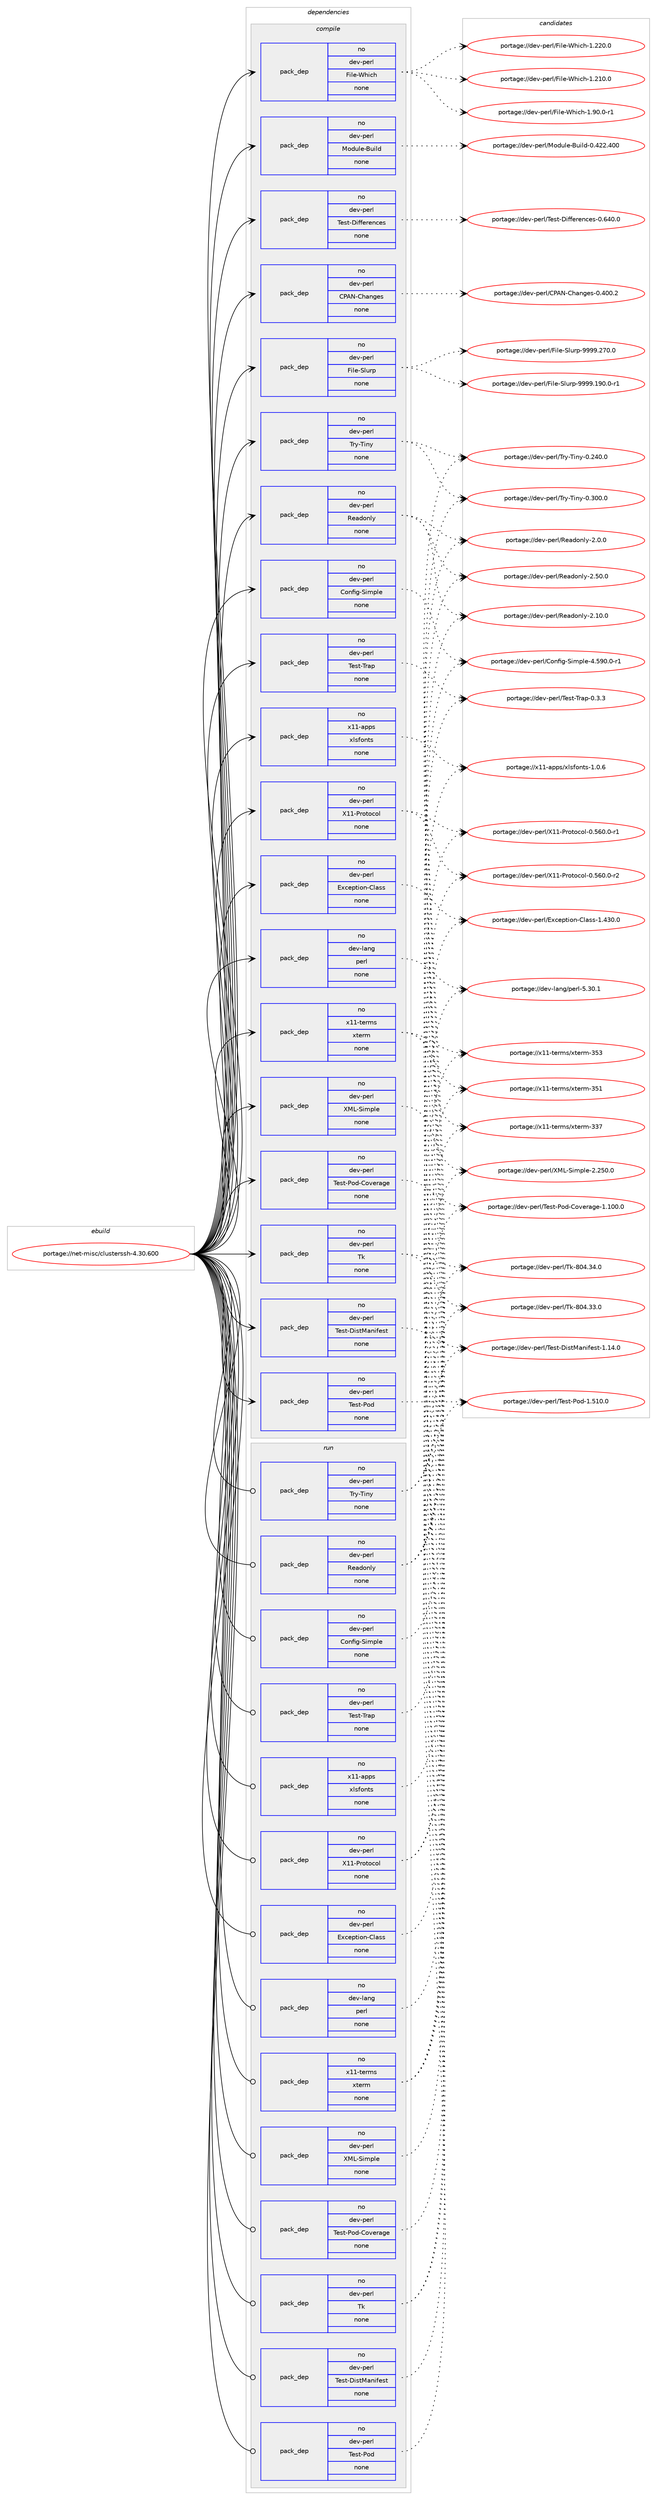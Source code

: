 digraph prolog {

# *************
# Graph options
# *************

newrank=true;
concentrate=true;
compound=true;
graph [rankdir=LR,fontname=Helvetica,fontsize=10,ranksep=1.5];#, ranksep=2.5, nodesep=0.2];
edge  [arrowhead=vee];
node  [fontname=Helvetica,fontsize=10];

# **********
# The ebuild
# **********

subgraph cluster_leftcol {
color=gray;
rank=same;
label=<<i>ebuild</i>>;
id [label="portage://net-misc/clusterssh-4.30.600", color=red, width=4, href="../net-misc/clusterssh-4.30.600.svg"];
}

# ****************
# The dependencies
# ****************

subgraph cluster_midcol {
color=gray;
label=<<i>dependencies</i>>;
subgraph cluster_compile {
fillcolor="#eeeeee";
style=filled;
label=<<i>compile</i>>;
subgraph pack81745 {
dependency107539 [label=<<TABLE BORDER="0" CELLBORDER="1" CELLSPACING="0" CELLPADDING="4" WIDTH="220"><TR><TD ROWSPAN="6" CELLPADDING="30">pack_dep</TD></TR><TR><TD WIDTH="110">no</TD></TR><TR><TD>dev-lang</TD></TR><TR><TD>perl</TD></TR><TR><TD>none</TD></TR><TR><TD></TD></TR></TABLE>>, shape=none, color=blue];
}
id:e -> dependency107539:w [weight=20,style="solid",arrowhead="vee"];
subgraph pack81746 {
dependency107540 [label=<<TABLE BORDER="0" CELLBORDER="1" CELLSPACING="0" CELLPADDING="4" WIDTH="220"><TR><TD ROWSPAN="6" CELLPADDING="30">pack_dep</TD></TR><TR><TD WIDTH="110">no</TD></TR><TR><TD>dev-perl</TD></TR><TR><TD>CPAN-Changes</TD></TR><TR><TD>none</TD></TR><TR><TD></TD></TR></TABLE>>, shape=none, color=blue];
}
id:e -> dependency107540:w [weight=20,style="solid",arrowhead="vee"];
subgraph pack81747 {
dependency107541 [label=<<TABLE BORDER="0" CELLBORDER="1" CELLSPACING="0" CELLPADDING="4" WIDTH="220"><TR><TD ROWSPAN="6" CELLPADDING="30">pack_dep</TD></TR><TR><TD WIDTH="110">no</TD></TR><TR><TD>dev-perl</TD></TR><TR><TD>Config-Simple</TD></TR><TR><TD>none</TD></TR><TR><TD></TD></TR></TABLE>>, shape=none, color=blue];
}
id:e -> dependency107541:w [weight=20,style="solid",arrowhead="vee"];
subgraph pack81748 {
dependency107542 [label=<<TABLE BORDER="0" CELLBORDER="1" CELLSPACING="0" CELLPADDING="4" WIDTH="220"><TR><TD ROWSPAN="6" CELLPADDING="30">pack_dep</TD></TR><TR><TD WIDTH="110">no</TD></TR><TR><TD>dev-perl</TD></TR><TR><TD>Exception-Class</TD></TR><TR><TD>none</TD></TR><TR><TD></TD></TR></TABLE>>, shape=none, color=blue];
}
id:e -> dependency107542:w [weight=20,style="solid",arrowhead="vee"];
subgraph pack81749 {
dependency107543 [label=<<TABLE BORDER="0" CELLBORDER="1" CELLSPACING="0" CELLPADDING="4" WIDTH="220"><TR><TD ROWSPAN="6" CELLPADDING="30">pack_dep</TD></TR><TR><TD WIDTH="110">no</TD></TR><TR><TD>dev-perl</TD></TR><TR><TD>File-Slurp</TD></TR><TR><TD>none</TD></TR><TR><TD></TD></TR></TABLE>>, shape=none, color=blue];
}
id:e -> dependency107543:w [weight=20,style="solid",arrowhead="vee"];
subgraph pack81750 {
dependency107544 [label=<<TABLE BORDER="0" CELLBORDER="1" CELLSPACING="0" CELLPADDING="4" WIDTH="220"><TR><TD ROWSPAN="6" CELLPADDING="30">pack_dep</TD></TR><TR><TD WIDTH="110">no</TD></TR><TR><TD>dev-perl</TD></TR><TR><TD>File-Which</TD></TR><TR><TD>none</TD></TR><TR><TD></TD></TR></TABLE>>, shape=none, color=blue];
}
id:e -> dependency107544:w [weight=20,style="solid",arrowhead="vee"];
subgraph pack81751 {
dependency107545 [label=<<TABLE BORDER="0" CELLBORDER="1" CELLSPACING="0" CELLPADDING="4" WIDTH="220"><TR><TD ROWSPAN="6" CELLPADDING="30">pack_dep</TD></TR><TR><TD WIDTH="110">no</TD></TR><TR><TD>dev-perl</TD></TR><TR><TD>Module-Build</TD></TR><TR><TD>none</TD></TR><TR><TD></TD></TR></TABLE>>, shape=none, color=blue];
}
id:e -> dependency107545:w [weight=20,style="solid",arrowhead="vee"];
subgraph pack81752 {
dependency107546 [label=<<TABLE BORDER="0" CELLBORDER="1" CELLSPACING="0" CELLPADDING="4" WIDTH="220"><TR><TD ROWSPAN="6" CELLPADDING="30">pack_dep</TD></TR><TR><TD WIDTH="110">no</TD></TR><TR><TD>dev-perl</TD></TR><TR><TD>Readonly</TD></TR><TR><TD>none</TD></TR><TR><TD></TD></TR></TABLE>>, shape=none, color=blue];
}
id:e -> dependency107546:w [weight=20,style="solid",arrowhead="vee"];
subgraph pack81753 {
dependency107547 [label=<<TABLE BORDER="0" CELLBORDER="1" CELLSPACING="0" CELLPADDING="4" WIDTH="220"><TR><TD ROWSPAN="6" CELLPADDING="30">pack_dep</TD></TR><TR><TD WIDTH="110">no</TD></TR><TR><TD>dev-perl</TD></TR><TR><TD>Test-Differences</TD></TR><TR><TD>none</TD></TR><TR><TD></TD></TR></TABLE>>, shape=none, color=blue];
}
id:e -> dependency107547:w [weight=20,style="solid",arrowhead="vee"];
subgraph pack81754 {
dependency107548 [label=<<TABLE BORDER="0" CELLBORDER="1" CELLSPACING="0" CELLPADDING="4" WIDTH="220"><TR><TD ROWSPAN="6" CELLPADDING="30">pack_dep</TD></TR><TR><TD WIDTH="110">no</TD></TR><TR><TD>dev-perl</TD></TR><TR><TD>Test-DistManifest</TD></TR><TR><TD>none</TD></TR><TR><TD></TD></TR></TABLE>>, shape=none, color=blue];
}
id:e -> dependency107548:w [weight=20,style="solid",arrowhead="vee"];
subgraph pack81755 {
dependency107549 [label=<<TABLE BORDER="0" CELLBORDER="1" CELLSPACING="0" CELLPADDING="4" WIDTH="220"><TR><TD ROWSPAN="6" CELLPADDING="30">pack_dep</TD></TR><TR><TD WIDTH="110">no</TD></TR><TR><TD>dev-perl</TD></TR><TR><TD>Test-Pod</TD></TR><TR><TD>none</TD></TR><TR><TD></TD></TR></TABLE>>, shape=none, color=blue];
}
id:e -> dependency107549:w [weight=20,style="solid",arrowhead="vee"];
subgraph pack81756 {
dependency107550 [label=<<TABLE BORDER="0" CELLBORDER="1" CELLSPACING="0" CELLPADDING="4" WIDTH="220"><TR><TD ROWSPAN="6" CELLPADDING="30">pack_dep</TD></TR><TR><TD WIDTH="110">no</TD></TR><TR><TD>dev-perl</TD></TR><TR><TD>Test-Pod-Coverage</TD></TR><TR><TD>none</TD></TR><TR><TD></TD></TR></TABLE>>, shape=none, color=blue];
}
id:e -> dependency107550:w [weight=20,style="solid",arrowhead="vee"];
subgraph pack81757 {
dependency107551 [label=<<TABLE BORDER="0" CELLBORDER="1" CELLSPACING="0" CELLPADDING="4" WIDTH="220"><TR><TD ROWSPAN="6" CELLPADDING="30">pack_dep</TD></TR><TR><TD WIDTH="110">no</TD></TR><TR><TD>dev-perl</TD></TR><TR><TD>Test-Trap</TD></TR><TR><TD>none</TD></TR><TR><TD></TD></TR></TABLE>>, shape=none, color=blue];
}
id:e -> dependency107551:w [weight=20,style="solid",arrowhead="vee"];
subgraph pack81758 {
dependency107552 [label=<<TABLE BORDER="0" CELLBORDER="1" CELLSPACING="0" CELLPADDING="4" WIDTH="220"><TR><TD ROWSPAN="6" CELLPADDING="30">pack_dep</TD></TR><TR><TD WIDTH="110">no</TD></TR><TR><TD>dev-perl</TD></TR><TR><TD>Tk</TD></TR><TR><TD>none</TD></TR><TR><TD></TD></TR></TABLE>>, shape=none, color=blue];
}
id:e -> dependency107552:w [weight=20,style="solid",arrowhead="vee"];
subgraph pack81759 {
dependency107553 [label=<<TABLE BORDER="0" CELLBORDER="1" CELLSPACING="0" CELLPADDING="4" WIDTH="220"><TR><TD ROWSPAN="6" CELLPADDING="30">pack_dep</TD></TR><TR><TD WIDTH="110">no</TD></TR><TR><TD>dev-perl</TD></TR><TR><TD>Try-Tiny</TD></TR><TR><TD>none</TD></TR><TR><TD></TD></TR></TABLE>>, shape=none, color=blue];
}
id:e -> dependency107553:w [weight=20,style="solid",arrowhead="vee"];
subgraph pack81760 {
dependency107554 [label=<<TABLE BORDER="0" CELLBORDER="1" CELLSPACING="0" CELLPADDING="4" WIDTH="220"><TR><TD ROWSPAN="6" CELLPADDING="30">pack_dep</TD></TR><TR><TD WIDTH="110">no</TD></TR><TR><TD>dev-perl</TD></TR><TR><TD>X11-Protocol</TD></TR><TR><TD>none</TD></TR><TR><TD></TD></TR></TABLE>>, shape=none, color=blue];
}
id:e -> dependency107554:w [weight=20,style="solid",arrowhead="vee"];
subgraph pack81761 {
dependency107555 [label=<<TABLE BORDER="0" CELLBORDER="1" CELLSPACING="0" CELLPADDING="4" WIDTH="220"><TR><TD ROWSPAN="6" CELLPADDING="30">pack_dep</TD></TR><TR><TD WIDTH="110">no</TD></TR><TR><TD>dev-perl</TD></TR><TR><TD>XML-Simple</TD></TR><TR><TD>none</TD></TR><TR><TD></TD></TR></TABLE>>, shape=none, color=blue];
}
id:e -> dependency107555:w [weight=20,style="solid",arrowhead="vee"];
subgraph pack81762 {
dependency107556 [label=<<TABLE BORDER="0" CELLBORDER="1" CELLSPACING="0" CELLPADDING="4" WIDTH="220"><TR><TD ROWSPAN="6" CELLPADDING="30">pack_dep</TD></TR><TR><TD WIDTH="110">no</TD></TR><TR><TD>x11-apps</TD></TR><TR><TD>xlsfonts</TD></TR><TR><TD>none</TD></TR><TR><TD></TD></TR></TABLE>>, shape=none, color=blue];
}
id:e -> dependency107556:w [weight=20,style="solid",arrowhead="vee"];
subgraph pack81763 {
dependency107557 [label=<<TABLE BORDER="0" CELLBORDER="1" CELLSPACING="0" CELLPADDING="4" WIDTH="220"><TR><TD ROWSPAN="6" CELLPADDING="30">pack_dep</TD></TR><TR><TD WIDTH="110">no</TD></TR><TR><TD>x11-terms</TD></TR><TR><TD>xterm</TD></TR><TR><TD>none</TD></TR><TR><TD></TD></TR></TABLE>>, shape=none, color=blue];
}
id:e -> dependency107557:w [weight=20,style="solid",arrowhead="vee"];
}
subgraph cluster_compileandrun {
fillcolor="#eeeeee";
style=filled;
label=<<i>compile and run</i>>;
}
subgraph cluster_run {
fillcolor="#eeeeee";
style=filled;
label=<<i>run</i>>;
subgraph pack81764 {
dependency107558 [label=<<TABLE BORDER="0" CELLBORDER="1" CELLSPACING="0" CELLPADDING="4" WIDTH="220"><TR><TD ROWSPAN="6" CELLPADDING="30">pack_dep</TD></TR><TR><TD WIDTH="110">no</TD></TR><TR><TD>dev-lang</TD></TR><TR><TD>perl</TD></TR><TR><TD>none</TD></TR><TR><TD></TD></TR></TABLE>>, shape=none, color=blue];
}
id:e -> dependency107558:w [weight=20,style="solid",arrowhead="odot"];
subgraph pack81765 {
dependency107559 [label=<<TABLE BORDER="0" CELLBORDER="1" CELLSPACING="0" CELLPADDING="4" WIDTH="220"><TR><TD ROWSPAN="6" CELLPADDING="30">pack_dep</TD></TR><TR><TD WIDTH="110">no</TD></TR><TR><TD>dev-perl</TD></TR><TR><TD>Config-Simple</TD></TR><TR><TD>none</TD></TR><TR><TD></TD></TR></TABLE>>, shape=none, color=blue];
}
id:e -> dependency107559:w [weight=20,style="solid",arrowhead="odot"];
subgraph pack81766 {
dependency107560 [label=<<TABLE BORDER="0" CELLBORDER="1" CELLSPACING="0" CELLPADDING="4" WIDTH="220"><TR><TD ROWSPAN="6" CELLPADDING="30">pack_dep</TD></TR><TR><TD WIDTH="110">no</TD></TR><TR><TD>dev-perl</TD></TR><TR><TD>Exception-Class</TD></TR><TR><TD>none</TD></TR><TR><TD></TD></TR></TABLE>>, shape=none, color=blue];
}
id:e -> dependency107560:w [weight=20,style="solid",arrowhead="odot"];
subgraph pack81767 {
dependency107561 [label=<<TABLE BORDER="0" CELLBORDER="1" CELLSPACING="0" CELLPADDING="4" WIDTH="220"><TR><TD ROWSPAN="6" CELLPADDING="30">pack_dep</TD></TR><TR><TD WIDTH="110">no</TD></TR><TR><TD>dev-perl</TD></TR><TR><TD>Readonly</TD></TR><TR><TD>none</TD></TR><TR><TD></TD></TR></TABLE>>, shape=none, color=blue];
}
id:e -> dependency107561:w [weight=20,style="solid",arrowhead="odot"];
subgraph pack81768 {
dependency107562 [label=<<TABLE BORDER="0" CELLBORDER="1" CELLSPACING="0" CELLPADDING="4" WIDTH="220"><TR><TD ROWSPAN="6" CELLPADDING="30">pack_dep</TD></TR><TR><TD WIDTH="110">no</TD></TR><TR><TD>dev-perl</TD></TR><TR><TD>Test-DistManifest</TD></TR><TR><TD>none</TD></TR><TR><TD></TD></TR></TABLE>>, shape=none, color=blue];
}
id:e -> dependency107562:w [weight=20,style="solid",arrowhead="odot"];
subgraph pack81769 {
dependency107563 [label=<<TABLE BORDER="0" CELLBORDER="1" CELLSPACING="0" CELLPADDING="4" WIDTH="220"><TR><TD ROWSPAN="6" CELLPADDING="30">pack_dep</TD></TR><TR><TD WIDTH="110">no</TD></TR><TR><TD>dev-perl</TD></TR><TR><TD>Test-Pod</TD></TR><TR><TD>none</TD></TR><TR><TD></TD></TR></TABLE>>, shape=none, color=blue];
}
id:e -> dependency107563:w [weight=20,style="solid",arrowhead="odot"];
subgraph pack81770 {
dependency107564 [label=<<TABLE BORDER="0" CELLBORDER="1" CELLSPACING="0" CELLPADDING="4" WIDTH="220"><TR><TD ROWSPAN="6" CELLPADDING="30">pack_dep</TD></TR><TR><TD WIDTH="110">no</TD></TR><TR><TD>dev-perl</TD></TR><TR><TD>Test-Pod-Coverage</TD></TR><TR><TD>none</TD></TR><TR><TD></TD></TR></TABLE>>, shape=none, color=blue];
}
id:e -> dependency107564:w [weight=20,style="solid",arrowhead="odot"];
subgraph pack81771 {
dependency107565 [label=<<TABLE BORDER="0" CELLBORDER="1" CELLSPACING="0" CELLPADDING="4" WIDTH="220"><TR><TD ROWSPAN="6" CELLPADDING="30">pack_dep</TD></TR><TR><TD WIDTH="110">no</TD></TR><TR><TD>dev-perl</TD></TR><TR><TD>Test-Trap</TD></TR><TR><TD>none</TD></TR><TR><TD></TD></TR></TABLE>>, shape=none, color=blue];
}
id:e -> dependency107565:w [weight=20,style="solid",arrowhead="odot"];
subgraph pack81772 {
dependency107566 [label=<<TABLE BORDER="0" CELLBORDER="1" CELLSPACING="0" CELLPADDING="4" WIDTH="220"><TR><TD ROWSPAN="6" CELLPADDING="30">pack_dep</TD></TR><TR><TD WIDTH="110">no</TD></TR><TR><TD>dev-perl</TD></TR><TR><TD>Tk</TD></TR><TR><TD>none</TD></TR><TR><TD></TD></TR></TABLE>>, shape=none, color=blue];
}
id:e -> dependency107566:w [weight=20,style="solid",arrowhead="odot"];
subgraph pack81773 {
dependency107567 [label=<<TABLE BORDER="0" CELLBORDER="1" CELLSPACING="0" CELLPADDING="4" WIDTH="220"><TR><TD ROWSPAN="6" CELLPADDING="30">pack_dep</TD></TR><TR><TD WIDTH="110">no</TD></TR><TR><TD>dev-perl</TD></TR><TR><TD>Try-Tiny</TD></TR><TR><TD>none</TD></TR><TR><TD></TD></TR></TABLE>>, shape=none, color=blue];
}
id:e -> dependency107567:w [weight=20,style="solid",arrowhead="odot"];
subgraph pack81774 {
dependency107568 [label=<<TABLE BORDER="0" CELLBORDER="1" CELLSPACING="0" CELLPADDING="4" WIDTH="220"><TR><TD ROWSPAN="6" CELLPADDING="30">pack_dep</TD></TR><TR><TD WIDTH="110">no</TD></TR><TR><TD>dev-perl</TD></TR><TR><TD>X11-Protocol</TD></TR><TR><TD>none</TD></TR><TR><TD></TD></TR></TABLE>>, shape=none, color=blue];
}
id:e -> dependency107568:w [weight=20,style="solid",arrowhead="odot"];
subgraph pack81775 {
dependency107569 [label=<<TABLE BORDER="0" CELLBORDER="1" CELLSPACING="0" CELLPADDING="4" WIDTH="220"><TR><TD ROWSPAN="6" CELLPADDING="30">pack_dep</TD></TR><TR><TD WIDTH="110">no</TD></TR><TR><TD>dev-perl</TD></TR><TR><TD>XML-Simple</TD></TR><TR><TD>none</TD></TR><TR><TD></TD></TR></TABLE>>, shape=none, color=blue];
}
id:e -> dependency107569:w [weight=20,style="solid",arrowhead="odot"];
subgraph pack81776 {
dependency107570 [label=<<TABLE BORDER="0" CELLBORDER="1" CELLSPACING="0" CELLPADDING="4" WIDTH="220"><TR><TD ROWSPAN="6" CELLPADDING="30">pack_dep</TD></TR><TR><TD WIDTH="110">no</TD></TR><TR><TD>x11-apps</TD></TR><TR><TD>xlsfonts</TD></TR><TR><TD>none</TD></TR><TR><TD></TD></TR></TABLE>>, shape=none, color=blue];
}
id:e -> dependency107570:w [weight=20,style="solid",arrowhead="odot"];
subgraph pack81777 {
dependency107571 [label=<<TABLE BORDER="0" CELLBORDER="1" CELLSPACING="0" CELLPADDING="4" WIDTH="220"><TR><TD ROWSPAN="6" CELLPADDING="30">pack_dep</TD></TR><TR><TD WIDTH="110">no</TD></TR><TR><TD>x11-terms</TD></TR><TR><TD>xterm</TD></TR><TR><TD>none</TD></TR><TR><TD></TD></TR></TABLE>>, shape=none, color=blue];
}
id:e -> dependency107571:w [weight=20,style="solid",arrowhead="odot"];
}
}

# **************
# The candidates
# **************

subgraph cluster_choices {
rank=same;
color=gray;
label=<<i>candidates</i>>;

subgraph choice81745 {
color=black;
nodesep=1;
choice10010111845108971101034711210111410845534651484649 [label="portage://dev-lang/perl-5.30.1", color=red, width=4,href="../dev-lang/perl-5.30.1.svg"];
dependency107539:e -> choice10010111845108971101034711210111410845534651484649:w [style=dotted,weight="100"];
}
subgraph choice81746 {
color=black;
nodesep=1;
choice1001011184511210111410847678065784567104971101031011154548465248484650 [label="portage://dev-perl/CPAN-Changes-0.400.2", color=red, width=4,href="../dev-perl/CPAN-Changes-0.400.2.svg"];
dependency107540:e -> choice1001011184511210111410847678065784567104971101031011154548465248484650:w [style=dotted,weight="100"];
}
subgraph choice81747 {
color=black;
nodesep=1;
choice100101118451121011141084767111110102105103458310510911210810145524653574846484511449 [label="portage://dev-perl/Config-Simple-4.590.0-r1", color=red, width=4,href="../dev-perl/Config-Simple-4.590.0-r1.svg"];
dependency107541:e -> choice100101118451121011141084767111110102105103458310510911210810145524653574846484511449:w [style=dotted,weight="100"];
}
subgraph choice81748 {
color=black;
nodesep=1;
choice100101118451121011141084769120991011121161051111104567108971151154549465251484648 [label="portage://dev-perl/Exception-Class-1.430.0", color=red, width=4,href="../dev-perl/Exception-Class-1.430.0.svg"];
dependency107542:e -> choice100101118451121011141084769120991011121161051111104567108971151154549465251484648:w [style=dotted,weight="100"];
}
subgraph choice81749 {
color=black;
nodesep=1;
choice10010111845112101114108477010510810145831081171141124557575757465055484648 [label="portage://dev-perl/File-Slurp-9999.270.0", color=red, width=4,href="../dev-perl/File-Slurp-9999.270.0.svg"];
choice100101118451121011141084770105108101458310811711411245575757574649574846484511449 [label="portage://dev-perl/File-Slurp-9999.190.0-r1", color=red, width=4,href="../dev-perl/File-Slurp-9999.190.0-r1.svg"];
dependency107543:e -> choice10010111845112101114108477010510810145831081171141124557575757465055484648:w [style=dotted,weight="100"];
dependency107543:e -> choice100101118451121011141084770105108101458310811711411245575757574649574846484511449:w [style=dotted,weight="100"];
}
subgraph choice81750 {
color=black;
nodesep=1;
choice100101118451121011141084770105108101458710410599104454946574846484511449 [label="portage://dev-perl/File-Which-1.90.0-r1", color=red, width=4,href="../dev-perl/File-Which-1.90.0-r1.svg"];
choice1001011184511210111410847701051081014587104105991044549465050484648 [label="portage://dev-perl/File-Which-1.220.0", color=red, width=4,href="../dev-perl/File-Which-1.220.0.svg"];
choice1001011184511210111410847701051081014587104105991044549465049484648 [label="portage://dev-perl/File-Which-1.210.0", color=red, width=4,href="../dev-perl/File-Which-1.210.0.svg"];
dependency107544:e -> choice100101118451121011141084770105108101458710410599104454946574846484511449:w [style=dotted,weight="100"];
dependency107544:e -> choice1001011184511210111410847701051081014587104105991044549465050484648:w [style=dotted,weight="100"];
dependency107544:e -> choice1001011184511210111410847701051081014587104105991044549465049484648:w [style=dotted,weight="100"];
}
subgraph choice81751 {
color=black;
nodesep=1;
choice100101118451121011141084777111100117108101456611710510810045484652505046524848 [label="portage://dev-perl/Module-Build-0.422.400", color=red, width=4,href="../dev-perl/Module-Build-0.422.400.svg"];
dependency107545:e -> choice100101118451121011141084777111100117108101456611710510810045484652505046524848:w [style=dotted,weight="100"];
}
subgraph choice81752 {
color=black;
nodesep=1;
choice1001011184511210111410847821019710011111010812145504653484648 [label="portage://dev-perl/Readonly-2.50.0", color=red, width=4,href="../dev-perl/Readonly-2.50.0.svg"];
choice1001011184511210111410847821019710011111010812145504649484648 [label="portage://dev-perl/Readonly-2.10.0", color=red, width=4,href="../dev-perl/Readonly-2.10.0.svg"];
choice10010111845112101114108478210197100111110108121455046484648 [label="portage://dev-perl/Readonly-2.0.0", color=red, width=4,href="../dev-perl/Readonly-2.0.0.svg"];
dependency107546:e -> choice1001011184511210111410847821019710011111010812145504653484648:w [style=dotted,weight="100"];
dependency107546:e -> choice1001011184511210111410847821019710011111010812145504649484648:w [style=dotted,weight="100"];
dependency107546:e -> choice10010111845112101114108478210197100111110108121455046484648:w [style=dotted,weight="100"];
}
subgraph choice81753 {
color=black;
nodesep=1;
choice1001011184511210111410847841011151164568105102102101114101110991011154548465452484648 [label="portage://dev-perl/Test-Differences-0.640.0", color=red, width=4,href="../dev-perl/Test-Differences-0.640.0.svg"];
dependency107547:e -> choice1001011184511210111410847841011151164568105102102101114101110991011154548465452484648:w [style=dotted,weight="100"];
}
subgraph choice81754 {
color=black;
nodesep=1;
choice1001011184511210111410847841011151164568105115116779711010510210111511645494649524648 [label="portage://dev-perl/Test-DistManifest-1.14.0", color=red, width=4,href="../dev-perl/Test-DistManifest-1.14.0.svg"];
dependency107548:e -> choice1001011184511210111410847841011151164568105115116779711010510210111511645494649524648:w [style=dotted,weight="100"];
}
subgraph choice81755 {
color=black;
nodesep=1;
choice10010111845112101114108478410111511645801111004549465349484648 [label="portage://dev-perl/Test-Pod-1.510.0", color=red, width=4,href="../dev-perl/Test-Pod-1.510.0.svg"];
dependency107549:e -> choice10010111845112101114108478410111511645801111004549465349484648:w [style=dotted,weight="100"];
}
subgraph choice81756 {
color=black;
nodesep=1;
choice10010111845112101114108478410111511645801111004567111118101114971031014549464948484648 [label="portage://dev-perl/Test-Pod-Coverage-1.100.0", color=red, width=4,href="../dev-perl/Test-Pod-Coverage-1.100.0.svg"];
dependency107550:e -> choice10010111845112101114108478410111511645801111004567111118101114971031014549464948484648:w [style=dotted,weight="100"];
}
subgraph choice81757 {
color=black;
nodesep=1;
choice100101118451121011141084784101115116458411497112454846514651 [label="portage://dev-perl/Test-Trap-0.3.3", color=red, width=4,href="../dev-perl/Test-Trap-0.3.3.svg"];
dependency107551:e -> choice100101118451121011141084784101115116458411497112454846514651:w [style=dotted,weight="100"];
}
subgraph choice81758 {
color=black;
nodesep=1;
choice100101118451121011141084784107455648524651524648 [label="portage://dev-perl/Tk-804.34.0", color=red, width=4,href="../dev-perl/Tk-804.34.0.svg"];
choice100101118451121011141084784107455648524651514648 [label="portage://dev-perl/Tk-804.33.0", color=red, width=4,href="../dev-perl/Tk-804.33.0.svg"];
dependency107552:e -> choice100101118451121011141084784107455648524651524648:w [style=dotted,weight="100"];
dependency107552:e -> choice100101118451121011141084784107455648524651514648:w [style=dotted,weight="100"];
}
subgraph choice81759 {
color=black;
nodesep=1;
choice10010111845112101114108478411412145841051101214548465148484648 [label="portage://dev-perl/Try-Tiny-0.300.0", color=red, width=4,href="../dev-perl/Try-Tiny-0.300.0.svg"];
choice10010111845112101114108478411412145841051101214548465052484648 [label="portage://dev-perl/Try-Tiny-0.240.0", color=red, width=4,href="../dev-perl/Try-Tiny-0.240.0.svg"];
dependency107553:e -> choice10010111845112101114108478411412145841051101214548465148484648:w [style=dotted,weight="100"];
dependency107553:e -> choice10010111845112101114108478411412145841051101214548465052484648:w [style=dotted,weight="100"];
}
subgraph choice81760 {
color=black;
nodesep=1;
choice100101118451121011141084788494945801141111161119911110845484653544846484511450 [label="portage://dev-perl/X11-Protocol-0.560.0-r2", color=red, width=4,href="../dev-perl/X11-Protocol-0.560.0-r2.svg"];
choice100101118451121011141084788494945801141111161119911110845484653544846484511449 [label="portage://dev-perl/X11-Protocol-0.560.0-r1", color=red, width=4,href="../dev-perl/X11-Protocol-0.560.0-r1.svg"];
dependency107554:e -> choice100101118451121011141084788494945801141111161119911110845484653544846484511450:w [style=dotted,weight="100"];
dependency107554:e -> choice100101118451121011141084788494945801141111161119911110845484653544846484511449:w [style=dotted,weight="100"];
}
subgraph choice81761 {
color=black;
nodesep=1;
choice100101118451121011141084788777645831051091121081014550465053484648 [label="portage://dev-perl/XML-Simple-2.250.0", color=red, width=4,href="../dev-perl/XML-Simple-2.250.0.svg"];
dependency107555:e -> choice100101118451121011141084788777645831051091121081014550465053484648:w [style=dotted,weight="100"];
}
subgraph choice81762 {
color=black;
nodesep=1;
choice1204949459711211211547120108115102111110116115454946484654 [label="portage://x11-apps/xlsfonts-1.0.6", color=red, width=4,href="../x11-apps/xlsfonts-1.0.6.svg"];
dependency107556:e -> choice1204949459711211211547120108115102111110116115454946484654:w [style=dotted,weight="100"];
}
subgraph choice81763 {
color=black;
nodesep=1;
choice1204949451161011141091154712011610111410945515351 [label="portage://x11-terms/xterm-353", color=red, width=4,href="../x11-terms/xterm-353.svg"];
choice1204949451161011141091154712011610111410945515349 [label="portage://x11-terms/xterm-351", color=red, width=4,href="../x11-terms/xterm-351.svg"];
choice1204949451161011141091154712011610111410945515155 [label="portage://x11-terms/xterm-337", color=red, width=4,href="../x11-terms/xterm-337.svg"];
dependency107557:e -> choice1204949451161011141091154712011610111410945515351:w [style=dotted,weight="100"];
dependency107557:e -> choice1204949451161011141091154712011610111410945515349:w [style=dotted,weight="100"];
dependency107557:e -> choice1204949451161011141091154712011610111410945515155:w [style=dotted,weight="100"];
}
subgraph choice81764 {
color=black;
nodesep=1;
choice10010111845108971101034711210111410845534651484649 [label="portage://dev-lang/perl-5.30.1", color=red, width=4,href="../dev-lang/perl-5.30.1.svg"];
dependency107558:e -> choice10010111845108971101034711210111410845534651484649:w [style=dotted,weight="100"];
}
subgraph choice81765 {
color=black;
nodesep=1;
choice100101118451121011141084767111110102105103458310510911210810145524653574846484511449 [label="portage://dev-perl/Config-Simple-4.590.0-r1", color=red, width=4,href="../dev-perl/Config-Simple-4.590.0-r1.svg"];
dependency107559:e -> choice100101118451121011141084767111110102105103458310510911210810145524653574846484511449:w [style=dotted,weight="100"];
}
subgraph choice81766 {
color=black;
nodesep=1;
choice100101118451121011141084769120991011121161051111104567108971151154549465251484648 [label="portage://dev-perl/Exception-Class-1.430.0", color=red, width=4,href="../dev-perl/Exception-Class-1.430.0.svg"];
dependency107560:e -> choice100101118451121011141084769120991011121161051111104567108971151154549465251484648:w [style=dotted,weight="100"];
}
subgraph choice81767 {
color=black;
nodesep=1;
choice1001011184511210111410847821019710011111010812145504653484648 [label="portage://dev-perl/Readonly-2.50.0", color=red, width=4,href="../dev-perl/Readonly-2.50.0.svg"];
choice1001011184511210111410847821019710011111010812145504649484648 [label="portage://dev-perl/Readonly-2.10.0", color=red, width=4,href="../dev-perl/Readonly-2.10.0.svg"];
choice10010111845112101114108478210197100111110108121455046484648 [label="portage://dev-perl/Readonly-2.0.0", color=red, width=4,href="../dev-perl/Readonly-2.0.0.svg"];
dependency107561:e -> choice1001011184511210111410847821019710011111010812145504653484648:w [style=dotted,weight="100"];
dependency107561:e -> choice1001011184511210111410847821019710011111010812145504649484648:w [style=dotted,weight="100"];
dependency107561:e -> choice10010111845112101114108478210197100111110108121455046484648:w [style=dotted,weight="100"];
}
subgraph choice81768 {
color=black;
nodesep=1;
choice1001011184511210111410847841011151164568105115116779711010510210111511645494649524648 [label="portage://dev-perl/Test-DistManifest-1.14.0", color=red, width=4,href="../dev-perl/Test-DistManifest-1.14.0.svg"];
dependency107562:e -> choice1001011184511210111410847841011151164568105115116779711010510210111511645494649524648:w [style=dotted,weight="100"];
}
subgraph choice81769 {
color=black;
nodesep=1;
choice10010111845112101114108478410111511645801111004549465349484648 [label="portage://dev-perl/Test-Pod-1.510.0", color=red, width=4,href="../dev-perl/Test-Pod-1.510.0.svg"];
dependency107563:e -> choice10010111845112101114108478410111511645801111004549465349484648:w [style=dotted,weight="100"];
}
subgraph choice81770 {
color=black;
nodesep=1;
choice10010111845112101114108478410111511645801111004567111118101114971031014549464948484648 [label="portage://dev-perl/Test-Pod-Coverage-1.100.0", color=red, width=4,href="../dev-perl/Test-Pod-Coverage-1.100.0.svg"];
dependency107564:e -> choice10010111845112101114108478410111511645801111004567111118101114971031014549464948484648:w [style=dotted,weight="100"];
}
subgraph choice81771 {
color=black;
nodesep=1;
choice100101118451121011141084784101115116458411497112454846514651 [label="portage://dev-perl/Test-Trap-0.3.3", color=red, width=4,href="../dev-perl/Test-Trap-0.3.3.svg"];
dependency107565:e -> choice100101118451121011141084784101115116458411497112454846514651:w [style=dotted,weight="100"];
}
subgraph choice81772 {
color=black;
nodesep=1;
choice100101118451121011141084784107455648524651524648 [label="portage://dev-perl/Tk-804.34.0", color=red, width=4,href="../dev-perl/Tk-804.34.0.svg"];
choice100101118451121011141084784107455648524651514648 [label="portage://dev-perl/Tk-804.33.0", color=red, width=4,href="../dev-perl/Tk-804.33.0.svg"];
dependency107566:e -> choice100101118451121011141084784107455648524651524648:w [style=dotted,weight="100"];
dependency107566:e -> choice100101118451121011141084784107455648524651514648:w [style=dotted,weight="100"];
}
subgraph choice81773 {
color=black;
nodesep=1;
choice10010111845112101114108478411412145841051101214548465148484648 [label="portage://dev-perl/Try-Tiny-0.300.0", color=red, width=4,href="../dev-perl/Try-Tiny-0.300.0.svg"];
choice10010111845112101114108478411412145841051101214548465052484648 [label="portage://dev-perl/Try-Tiny-0.240.0", color=red, width=4,href="../dev-perl/Try-Tiny-0.240.0.svg"];
dependency107567:e -> choice10010111845112101114108478411412145841051101214548465148484648:w [style=dotted,weight="100"];
dependency107567:e -> choice10010111845112101114108478411412145841051101214548465052484648:w [style=dotted,weight="100"];
}
subgraph choice81774 {
color=black;
nodesep=1;
choice100101118451121011141084788494945801141111161119911110845484653544846484511450 [label="portage://dev-perl/X11-Protocol-0.560.0-r2", color=red, width=4,href="../dev-perl/X11-Protocol-0.560.0-r2.svg"];
choice100101118451121011141084788494945801141111161119911110845484653544846484511449 [label="portage://dev-perl/X11-Protocol-0.560.0-r1", color=red, width=4,href="../dev-perl/X11-Protocol-0.560.0-r1.svg"];
dependency107568:e -> choice100101118451121011141084788494945801141111161119911110845484653544846484511450:w [style=dotted,weight="100"];
dependency107568:e -> choice100101118451121011141084788494945801141111161119911110845484653544846484511449:w [style=dotted,weight="100"];
}
subgraph choice81775 {
color=black;
nodesep=1;
choice100101118451121011141084788777645831051091121081014550465053484648 [label="portage://dev-perl/XML-Simple-2.250.0", color=red, width=4,href="../dev-perl/XML-Simple-2.250.0.svg"];
dependency107569:e -> choice100101118451121011141084788777645831051091121081014550465053484648:w [style=dotted,weight="100"];
}
subgraph choice81776 {
color=black;
nodesep=1;
choice1204949459711211211547120108115102111110116115454946484654 [label="portage://x11-apps/xlsfonts-1.0.6", color=red, width=4,href="../x11-apps/xlsfonts-1.0.6.svg"];
dependency107570:e -> choice1204949459711211211547120108115102111110116115454946484654:w [style=dotted,weight="100"];
}
subgraph choice81777 {
color=black;
nodesep=1;
choice1204949451161011141091154712011610111410945515351 [label="portage://x11-terms/xterm-353", color=red, width=4,href="../x11-terms/xterm-353.svg"];
choice1204949451161011141091154712011610111410945515349 [label="portage://x11-terms/xterm-351", color=red, width=4,href="../x11-terms/xterm-351.svg"];
choice1204949451161011141091154712011610111410945515155 [label="portage://x11-terms/xterm-337", color=red, width=4,href="../x11-terms/xterm-337.svg"];
dependency107571:e -> choice1204949451161011141091154712011610111410945515351:w [style=dotted,weight="100"];
dependency107571:e -> choice1204949451161011141091154712011610111410945515349:w [style=dotted,weight="100"];
dependency107571:e -> choice1204949451161011141091154712011610111410945515155:w [style=dotted,weight="100"];
}
}

}
